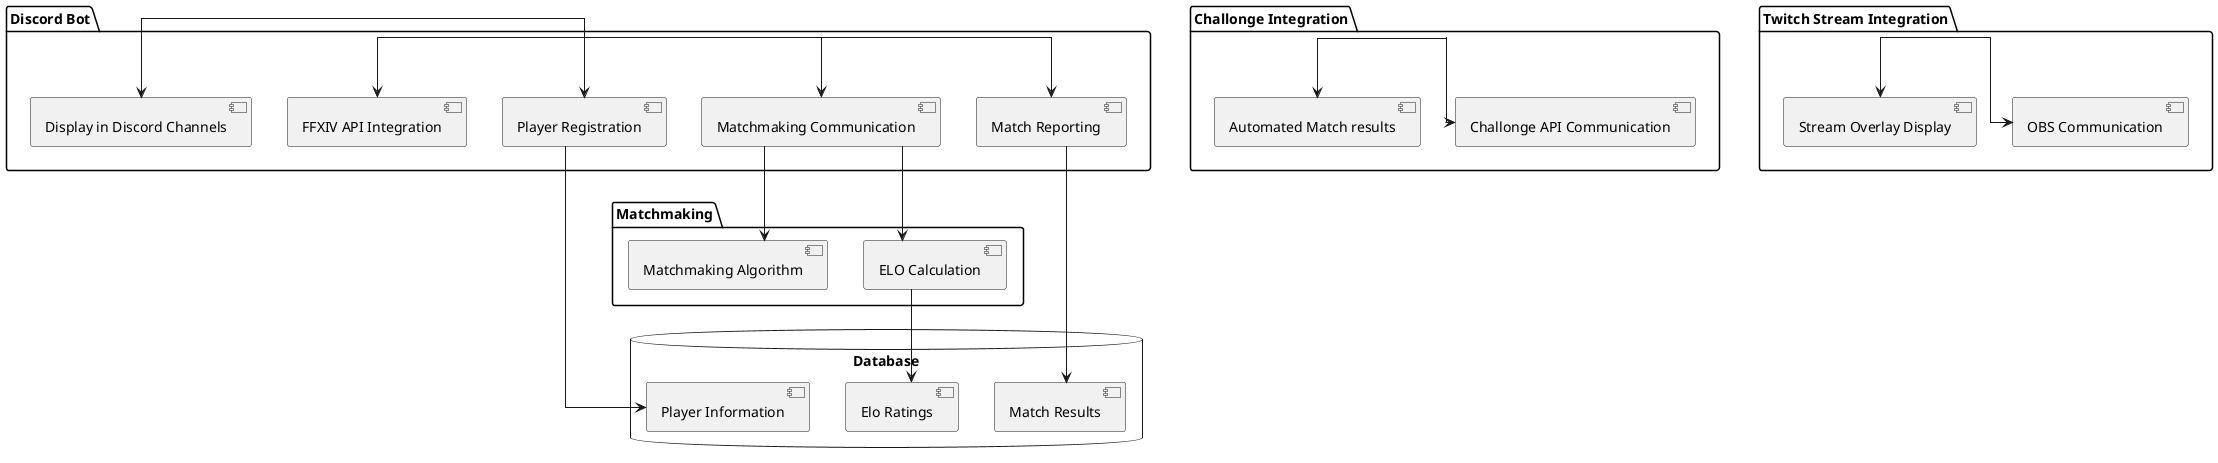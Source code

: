 @startuml
skinparam linetype ortho

package "Discord Bot" {
  [Player Registration]
  [Matchmaking Communication]
  [Match Reporting]
  [FFXIV API Integration]
  [Display in Discord Channels]
}

package "Matchmaking" {
    [ELO Calculation]
    [Matchmaking Algorithm]
}

package "Challonge Integration" {
  [Challonge API Communication]
  [Automated Match results]
}

package "Twitch Stream Integration" {
  [OBS Communication]
  [Stream Overlay Display]
}

database "Database" {
  [Player Information]
  [Match Results]
  [Elo Ratings]
}

[Discord Bot] --> [Player Registration]
[Discord Bot] --> [Matchmaking Communication]
[Discord Bot] --> [Match Reporting]
[Discord Bot] --> [FFXIV API Integration]
[Discord Bot] --> [Display in Discord Channels]

[Matchmaking Communication] --> [ELO Calculation]
[Matchmaking Communication] --> [Matchmaking Algorithm]

[Challonge Integration] --> [Challonge API Communication]
[Challonge Integration] --> [Automated Match results]

[Twitch Stream Integration] --> [OBS Communication]
[Twitch Stream Integration] --> [Stream Overlay Display]

[Player Registration] --> [Player Information]
[Match Reporting] --> [Match Results]
[ELO Calculation] --> [Elo Ratings]

@enduml
